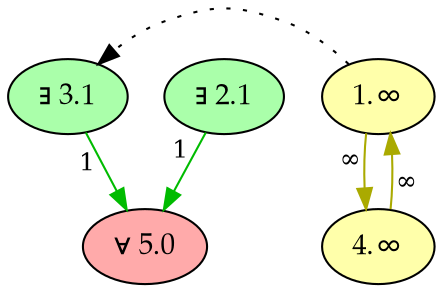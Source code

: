 digraph {
    rankdir="TB"
    node [style=filled fontname="Palatino" fontsize=14]
    node [fillcolor="#AAFFAA"]
    "3" [label="∃ 3.1"]
    "2" [label="∃ 2.1"]
    node [fillcolor="#FFAAAA"]
    "5" [label="∀ 5.0"]
    node [fillcolor="#FFFFAA"]
    "1" [label="1.∞"]
    "4" [label="4.∞"]
    edge[labeldistance=1.5 fontsize=12]
    edge [color="#AAAA00" style="solid" dir="forward" taillabel="∞"]
           "1" -> "4" 
           "4" -> "1" 
    edge [color="#00BB00" style="solid" dir="forward" taillabel="1"]
           "2" -> "5" 
           "3" -> "5" 
    edge [color="black" style="dotted" dir="forward" taillabel="" constraint=false]
           "1" -> "3" 
    {rank = max 5}
    {rank = min 3 2}
}
